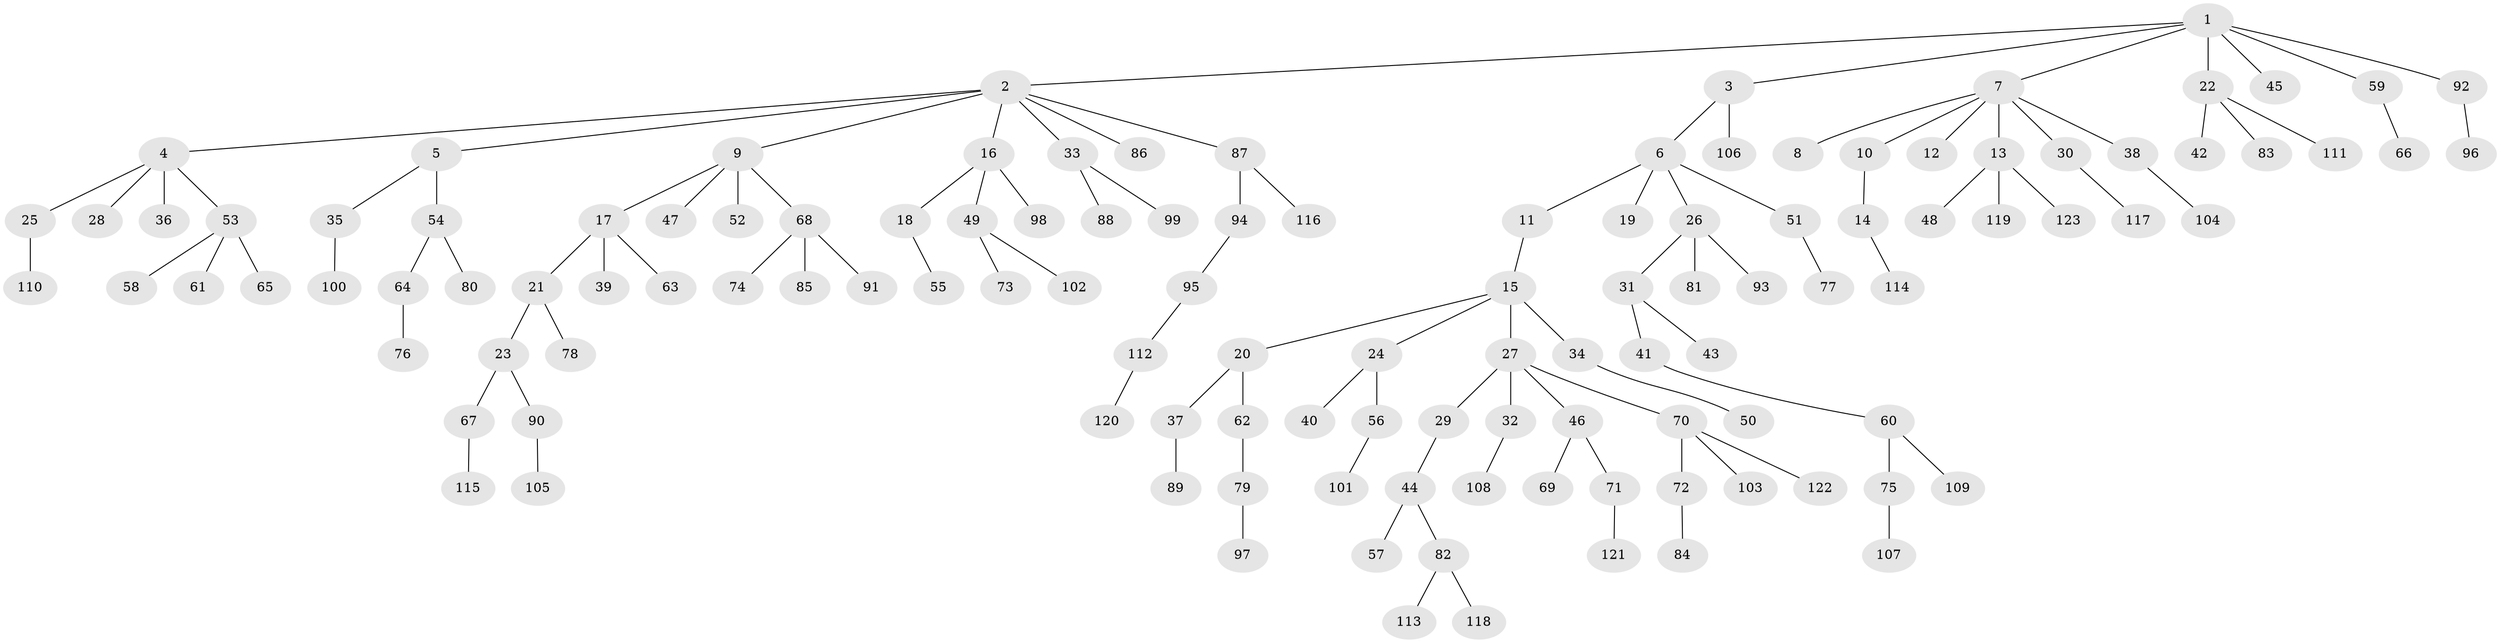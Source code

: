 // coarse degree distribution, {6: 0.03571428571428571, 9: 0.011904761904761904, 2: 0.13095238095238096, 4: 0.023809523809523808, 3: 0.14285714285714285, 7: 0.03571428571428571, 1: 0.6190476190476191}
// Generated by graph-tools (version 1.1) at 2025/42/03/06/25 10:42:04]
// undirected, 123 vertices, 122 edges
graph export_dot {
graph [start="1"]
  node [color=gray90,style=filled];
  1;
  2;
  3;
  4;
  5;
  6;
  7;
  8;
  9;
  10;
  11;
  12;
  13;
  14;
  15;
  16;
  17;
  18;
  19;
  20;
  21;
  22;
  23;
  24;
  25;
  26;
  27;
  28;
  29;
  30;
  31;
  32;
  33;
  34;
  35;
  36;
  37;
  38;
  39;
  40;
  41;
  42;
  43;
  44;
  45;
  46;
  47;
  48;
  49;
  50;
  51;
  52;
  53;
  54;
  55;
  56;
  57;
  58;
  59;
  60;
  61;
  62;
  63;
  64;
  65;
  66;
  67;
  68;
  69;
  70;
  71;
  72;
  73;
  74;
  75;
  76;
  77;
  78;
  79;
  80;
  81;
  82;
  83;
  84;
  85;
  86;
  87;
  88;
  89;
  90;
  91;
  92;
  93;
  94;
  95;
  96;
  97;
  98;
  99;
  100;
  101;
  102;
  103;
  104;
  105;
  106;
  107;
  108;
  109;
  110;
  111;
  112;
  113;
  114;
  115;
  116;
  117;
  118;
  119;
  120;
  121;
  122;
  123;
  1 -- 2;
  1 -- 3;
  1 -- 7;
  1 -- 22;
  1 -- 45;
  1 -- 59;
  1 -- 92;
  2 -- 4;
  2 -- 5;
  2 -- 9;
  2 -- 16;
  2 -- 33;
  2 -- 86;
  2 -- 87;
  3 -- 6;
  3 -- 106;
  4 -- 25;
  4 -- 28;
  4 -- 36;
  4 -- 53;
  5 -- 35;
  5 -- 54;
  6 -- 11;
  6 -- 19;
  6 -- 26;
  6 -- 51;
  7 -- 8;
  7 -- 10;
  7 -- 12;
  7 -- 13;
  7 -- 30;
  7 -- 38;
  9 -- 17;
  9 -- 47;
  9 -- 52;
  9 -- 68;
  10 -- 14;
  11 -- 15;
  13 -- 48;
  13 -- 119;
  13 -- 123;
  14 -- 114;
  15 -- 20;
  15 -- 24;
  15 -- 27;
  15 -- 34;
  16 -- 18;
  16 -- 49;
  16 -- 98;
  17 -- 21;
  17 -- 39;
  17 -- 63;
  18 -- 55;
  20 -- 37;
  20 -- 62;
  21 -- 23;
  21 -- 78;
  22 -- 42;
  22 -- 83;
  22 -- 111;
  23 -- 67;
  23 -- 90;
  24 -- 40;
  24 -- 56;
  25 -- 110;
  26 -- 31;
  26 -- 81;
  26 -- 93;
  27 -- 29;
  27 -- 32;
  27 -- 46;
  27 -- 70;
  29 -- 44;
  30 -- 117;
  31 -- 41;
  31 -- 43;
  32 -- 108;
  33 -- 88;
  33 -- 99;
  34 -- 50;
  35 -- 100;
  37 -- 89;
  38 -- 104;
  41 -- 60;
  44 -- 57;
  44 -- 82;
  46 -- 69;
  46 -- 71;
  49 -- 73;
  49 -- 102;
  51 -- 77;
  53 -- 58;
  53 -- 61;
  53 -- 65;
  54 -- 64;
  54 -- 80;
  56 -- 101;
  59 -- 66;
  60 -- 75;
  60 -- 109;
  62 -- 79;
  64 -- 76;
  67 -- 115;
  68 -- 74;
  68 -- 85;
  68 -- 91;
  70 -- 72;
  70 -- 103;
  70 -- 122;
  71 -- 121;
  72 -- 84;
  75 -- 107;
  79 -- 97;
  82 -- 113;
  82 -- 118;
  87 -- 94;
  87 -- 116;
  90 -- 105;
  92 -- 96;
  94 -- 95;
  95 -- 112;
  112 -- 120;
}
